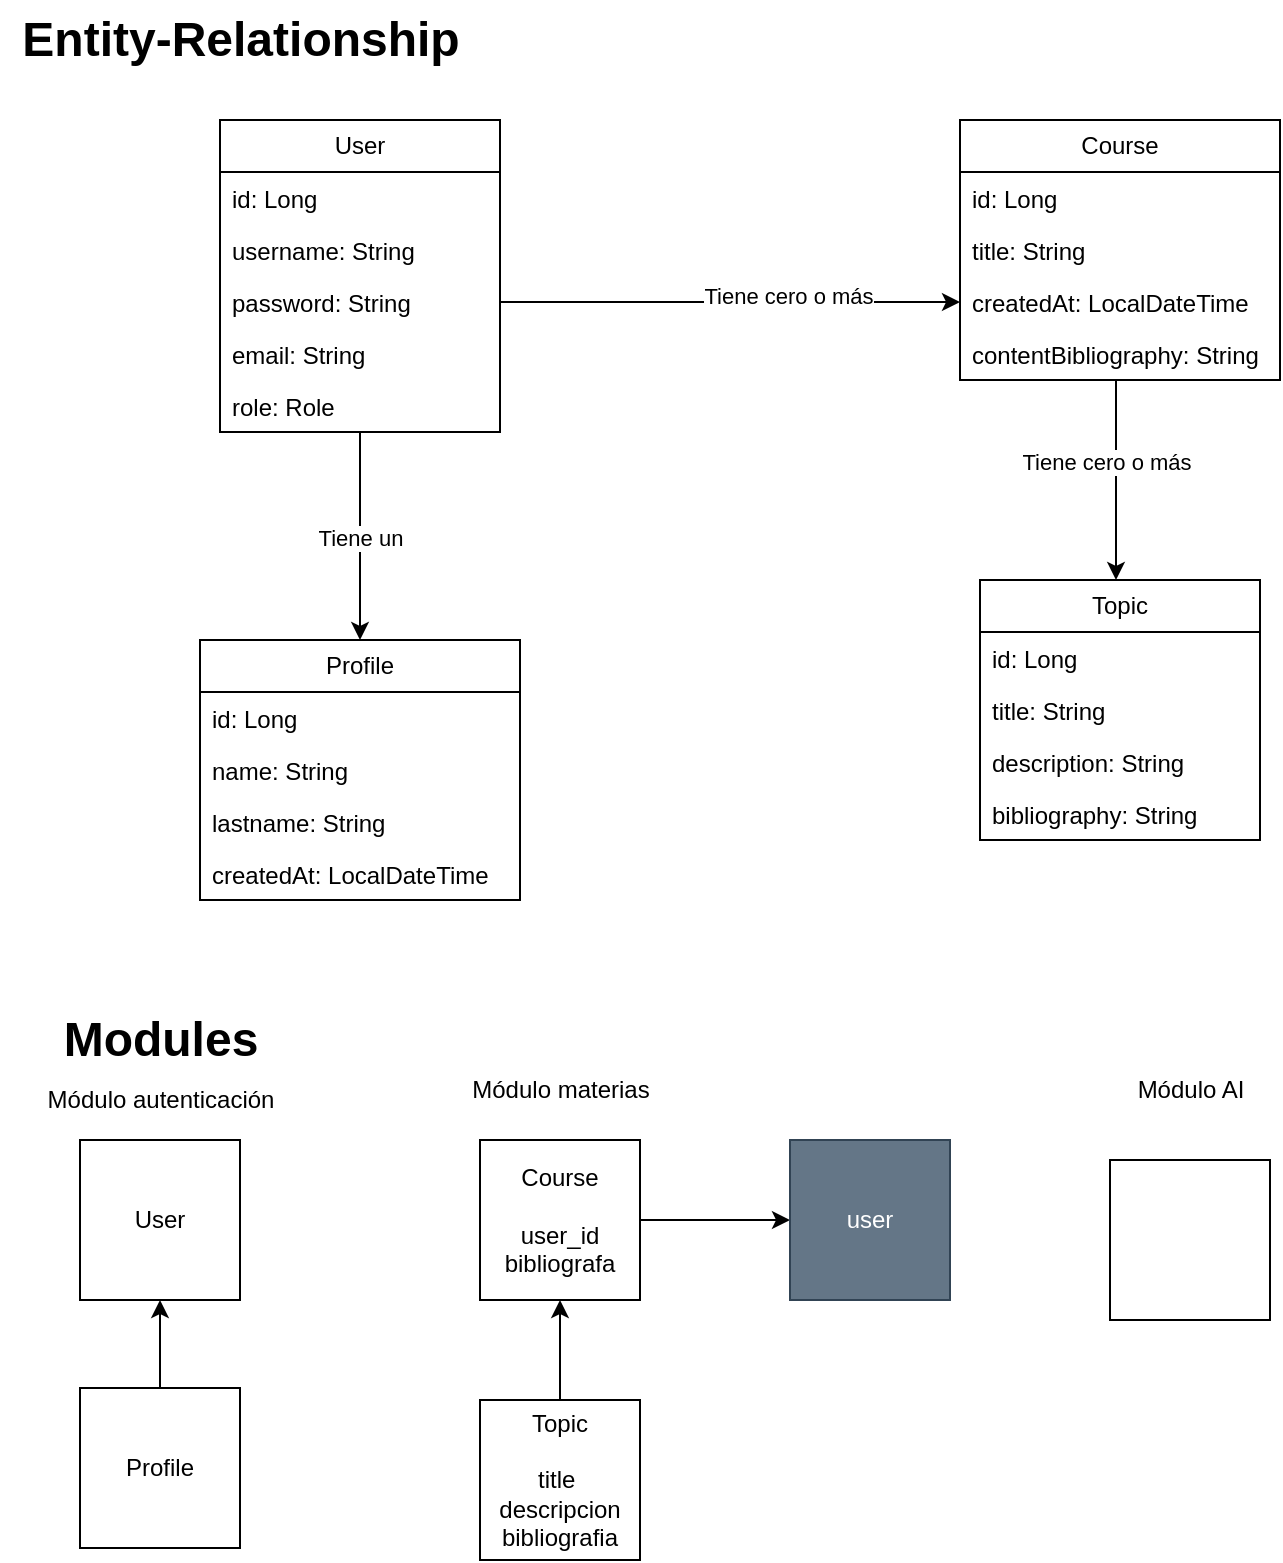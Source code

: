 <mxfile>
    <diagram id="23iRSUPoRavnBvh4doch" name="Page-1">
        <mxGraphModel dx="662" dy="358" grid="1" gridSize="10" guides="1" tooltips="1" connect="1" arrows="1" fold="1" page="1" pageScale="1" pageWidth="827" pageHeight="1169" math="0" shadow="0">
            <root>
                <mxCell id="0"/>
                <mxCell id="1" parent="0"/>
                <mxCell id="67" style="edgeStyle=orthogonalEdgeStyle;rounded=0;orthogonalLoop=1;jettySize=auto;html=1;" parent="1" source="64" target="65" edge="1">
                    <mxGeometry relative="1" as="geometry"/>
                </mxCell>
                <mxCell id="64" value="Course&lt;br&gt;&lt;br&gt;user_id&lt;br&gt;bibliografa" style="whiteSpace=wrap;html=1;aspect=fixed;" parent="1" vertex="1">
                    <mxGeometry x="270" y="590" width="80" height="80" as="geometry"/>
                </mxCell>
                <mxCell id="65" value="user" style="whiteSpace=wrap;html=1;aspect=fixed;fillColor=#647687;fontColor=#ffffff;strokeColor=#314354;" parent="1" vertex="1">
                    <mxGeometry x="425" y="590" width="80" height="80" as="geometry"/>
                </mxCell>
                <mxCell id="68" value="Módulo materias" style="text;html=1;align=center;verticalAlign=middle;resizable=0;points=[];autosize=1;strokeColor=none;fillColor=none;" parent="1" vertex="1">
                    <mxGeometry x="255" y="550" width="110" height="30" as="geometry"/>
                </mxCell>
                <mxCell id="71" style="edgeStyle=orthogonalEdgeStyle;rounded=0;orthogonalLoop=1;jettySize=auto;html=1;entryX=0.5;entryY=1;entryDx=0;entryDy=0;" parent="1" source="69" target="64" edge="1">
                    <mxGeometry relative="1" as="geometry"/>
                </mxCell>
                <mxCell id="69" value="Topic&lt;br&gt;&lt;br&gt;title&amp;nbsp;&lt;br&gt;descripcion&lt;br&gt;bibliografia" style="whiteSpace=wrap;html=1;aspect=fixed;" parent="1" vertex="1">
                    <mxGeometry x="270" y="720" width="80" height="80" as="geometry"/>
                </mxCell>
                <mxCell id="72" value="User" style="whiteSpace=wrap;html=1;aspect=fixed;" parent="1" vertex="1">
                    <mxGeometry x="70" y="590" width="80" height="80" as="geometry"/>
                </mxCell>
                <mxCell id="74" style="edgeStyle=orthogonalEdgeStyle;rounded=0;orthogonalLoop=1;jettySize=auto;html=1;entryX=0.5;entryY=1;entryDx=0;entryDy=0;" parent="1" source="73" target="72" edge="1">
                    <mxGeometry relative="1" as="geometry"/>
                </mxCell>
                <mxCell id="73" value="Profile" style="whiteSpace=wrap;html=1;aspect=fixed;" parent="1" vertex="1">
                    <mxGeometry x="70" y="714" width="80" height="80" as="geometry"/>
                </mxCell>
                <mxCell id="75" value="Módulo autenticación" style="text;html=1;align=center;verticalAlign=middle;resizable=0;points=[];autosize=1;strokeColor=none;fillColor=none;" parent="1" vertex="1">
                    <mxGeometry x="40" y="555" width="140" height="30" as="geometry"/>
                </mxCell>
                <mxCell id="81" value="" style="group" parent="1" vertex="1" connectable="0">
                    <mxGeometry x="130" y="80" width="540" height="390" as="geometry"/>
                </mxCell>
                <mxCell id="4" value="User" style="swimlane;fontStyle=0;childLayout=stackLayout;horizontal=1;startSize=26;fillColor=none;horizontalStack=0;resizeParent=1;resizeParentMax=0;resizeLast=0;collapsible=1;marginBottom=0;whiteSpace=wrap;html=1;" parent="81" vertex="1">
                    <mxGeometry x="10" width="140" height="156" as="geometry"/>
                </mxCell>
                <mxCell id="5" value="id: Long&lt;span style=&quot;white-space: pre;&quot;&gt;&#x9;&lt;/span&gt;" style="text;strokeColor=none;fillColor=none;align=left;verticalAlign=top;spacingLeft=4;spacingRight=4;overflow=hidden;rotatable=0;points=[[0,0.5],[1,0.5]];portConstraint=eastwest;whiteSpace=wrap;html=1;" parent="4" vertex="1">
                    <mxGeometry y="26" width="140" height="26" as="geometry"/>
                </mxCell>
                <mxCell id="6" value="username: String" style="text;strokeColor=none;fillColor=none;align=left;verticalAlign=top;spacingLeft=4;spacingRight=4;overflow=hidden;rotatable=0;points=[[0,0.5],[1,0.5]];portConstraint=eastwest;whiteSpace=wrap;html=1;" parent="4" vertex="1">
                    <mxGeometry y="52" width="140" height="26" as="geometry"/>
                </mxCell>
                <mxCell id="7" value="password: String&lt;div&gt;&lt;br&gt;&lt;/div&gt;" style="text;strokeColor=none;fillColor=none;align=left;verticalAlign=top;spacingLeft=4;spacingRight=4;overflow=hidden;rotatable=0;points=[[0,0.5],[1,0.5]];portConstraint=eastwest;whiteSpace=wrap;html=1;" parent="4" vertex="1">
                    <mxGeometry y="78" width="140" height="26" as="geometry"/>
                </mxCell>
                <mxCell id="77" value="&lt;div&gt;email: String&lt;/div&gt;" style="text;strokeColor=none;fillColor=none;align=left;verticalAlign=top;spacingLeft=4;spacingRight=4;overflow=hidden;rotatable=0;points=[[0,0.5],[1,0.5]];portConstraint=eastwest;whiteSpace=wrap;html=1;" parent="4" vertex="1">
                    <mxGeometry y="104" width="140" height="26" as="geometry"/>
                </mxCell>
                <mxCell id="8" value="&lt;div&gt;role: Role&lt;/div&gt;" style="text;strokeColor=none;fillColor=none;align=left;verticalAlign=top;spacingLeft=4;spacingRight=4;overflow=hidden;rotatable=0;points=[[0,0.5],[1,0.5]];portConstraint=eastwest;whiteSpace=wrap;html=1;" parent="4" vertex="1">
                    <mxGeometry y="130" width="140" height="26" as="geometry"/>
                </mxCell>
                <mxCell id="9" value="Profile" style="swimlane;fontStyle=0;childLayout=stackLayout;horizontal=1;startSize=26;fillColor=none;horizontalStack=0;resizeParent=1;resizeParentMax=0;resizeLast=0;collapsible=1;marginBottom=0;whiteSpace=wrap;html=1;" parent="81" vertex="1">
                    <mxGeometry y="260" width="160" height="130" as="geometry"/>
                </mxCell>
                <mxCell id="10" value="id: Long&lt;span style=&quot;white-space: pre;&quot;&gt;&#x9;&lt;/span&gt;" style="text;strokeColor=none;fillColor=none;align=left;verticalAlign=top;spacingLeft=4;spacingRight=4;overflow=hidden;rotatable=0;points=[[0,0.5],[1,0.5]];portConstraint=eastwest;whiteSpace=wrap;html=1;" parent="9" vertex="1">
                    <mxGeometry y="26" width="160" height="26" as="geometry"/>
                </mxCell>
                <mxCell id="11" value="name: String&lt;div&gt;&lt;br&gt;&lt;/div&gt;" style="text;strokeColor=none;fillColor=none;align=left;verticalAlign=top;spacingLeft=4;spacingRight=4;overflow=hidden;rotatable=0;points=[[0,0.5],[1,0.5]];portConstraint=eastwest;whiteSpace=wrap;html=1;" parent="9" vertex="1">
                    <mxGeometry y="52" width="160" height="26" as="geometry"/>
                </mxCell>
                <mxCell id="12" value="lastname: String&lt;div&gt;&lt;br&gt;&lt;/div&gt;" style="text;strokeColor=none;fillColor=none;align=left;verticalAlign=top;spacingLeft=4;spacingRight=4;overflow=hidden;rotatable=0;points=[[0,0.5],[1,0.5]];portConstraint=eastwest;whiteSpace=wrap;html=1;" parent="9" vertex="1">
                    <mxGeometry y="78" width="160" height="26" as="geometry"/>
                </mxCell>
                <mxCell id="13" value="createdAt: LocalDateTime&lt;div&gt;&lt;br&gt;&lt;/div&gt;" style="text;strokeColor=none;fillColor=none;align=left;verticalAlign=top;spacingLeft=4;spacingRight=4;overflow=hidden;rotatable=0;points=[[0,0.5],[1,0.5]];portConstraint=eastwest;whiteSpace=wrap;html=1;" parent="9" vertex="1">
                    <mxGeometry y="104" width="160" height="26" as="geometry"/>
                </mxCell>
                <mxCell id="19" value="Topic" style="swimlane;fontStyle=0;childLayout=stackLayout;horizontal=1;startSize=26;fillColor=none;horizontalStack=0;resizeParent=1;resizeParentMax=0;resizeLast=0;collapsible=1;marginBottom=0;whiteSpace=wrap;html=1;" parent="81" vertex="1">
                    <mxGeometry x="390" y="230" width="140" height="130" as="geometry"/>
                </mxCell>
                <mxCell id="20" value="id: Long&lt;span style=&quot;white-space: pre;&quot;&gt;&#x9;&lt;/span&gt;" style="text;strokeColor=none;fillColor=none;align=left;verticalAlign=top;spacingLeft=4;spacingRight=4;overflow=hidden;rotatable=0;points=[[0,0.5],[1,0.5]];portConstraint=eastwest;whiteSpace=wrap;html=1;" parent="19" vertex="1">
                    <mxGeometry y="26" width="140" height="26" as="geometry"/>
                </mxCell>
                <mxCell id="21" value="title: String&lt;div&gt;&lt;br&gt;&lt;/div&gt;" style="text;strokeColor=none;fillColor=none;align=left;verticalAlign=top;spacingLeft=4;spacingRight=4;overflow=hidden;rotatable=0;points=[[0,0.5],[1,0.5]];portConstraint=eastwest;whiteSpace=wrap;html=1;" parent="19" vertex="1">
                    <mxGeometry y="52" width="140" height="26" as="geometry"/>
                </mxCell>
                <mxCell id="22" value="description: String&lt;div&gt;&lt;br&gt;&lt;/div&gt;" style="text;strokeColor=none;fillColor=none;align=left;verticalAlign=top;spacingLeft=4;spacingRight=4;overflow=hidden;rotatable=0;points=[[0,0.5],[1,0.5]];portConstraint=eastwest;whiteSpace=wrap;html=1;" parent="19" vertex="1">
                    <mxGeometry y="78" width="140" height="26" as="geometry"/>
                </mxCell>
                <mxCell id="23" value="bibliography: String&lt;br&gt;&lt;div&gt;&lt;br&gt;&lt;/div&gt;" style="text;strokeColor=none;fillColor=none;align=left;verticalAlign=top;spacingLeft=4;spacingRight=4;overflow=hidden;rotatable=0;points=[[0,0.5],[1,0.5]];portConstraint=eastwest;whiteSpace=wrap;html=1;" parent="19" vertex="1">
                    <mxGeometry y="104" width="140" height="26" as="geometry"/>
                </mxCell>
                <mxCell id="24" style="edgeStyle=orthogonalEdgeStyle;rounded=0;orthogonalLoop=1;jettySize=auto;html=1;entryX=0.5;entryY=0;entryDx=0;entryDy=0;exitX=0.484;exitY=1;exitDx=0;exitDy=0;exitPerimeter=0;" parent="81" source="8" target="9" edge="1">
                    <mxGeometry relative="1" as="geometry">
                        <mxPoint x="-160" y="157" as="sourcePoint"/>
                        <Array as="points">
                            <mxPoint x="80" y="156"/>
                        </Array>
                    </mxGeometry>
                </mxCell>
                <mxCell id="78" value="Tiene un" style="edgeLabel;html=1;align=center;verticalAlign=middle;resizable=0;points=[];" parent="24" vertex="1" connectable="0">
                    <mxGeometry x="-0.2" y="2" relative="1" as="geometry">
                        <mxPoint x="-2" y="12" as="offset"/>
                    </mxGeometry>
                </mxCell>
                <mxCell id="26" style="edgeStyle=orthogonalEdgeStyle;rounded=0;orthogonalLoop=1;jettySize=auto;html=1;exitX=1;exitY=0.5;exitDx=0;exitDy=0;entryX=0;entryY=0.5;entryDx=0;entryDy=0;" parent="81" source="7" target="51" edge="1">
                    <mxGeometry relative="1" as="geometry">
                        <Array as="points">
                            <mxPoint x="150" y="91"/>
                            <mxPoint x="150" y="91"/>
                        </Array>
                        <mxPoint x="360" y="91" as="targetPoint"/>
                    </mxGeometry>
                </mxCell>
                <mxCell id="27" value="Tiene cero o más" style="edgeLabel;html=1;align=center;verticalAlign=middle;resizable=0;points=[];" parent="26" vertex="1" connectable="0">
                    <mxGeometry x="0.25" y="3" relative="1" as="geometry">
                        <mxPoint as="offset"/>
                    </mxGeometry>
                </mxCell>
                <mxCell id="48" value="Course" style="swimlane;fontStyle=0;childLayout=stackLayout;horizontal=1;startSize=26;fillColor=none;horizontalStack=0;resizeParent=1;resizeParentMax=0;resizeLast=0;collapsible=1;marginBottom=0;whiteSpace=wrap;html=1;" parent="81" vertex="1">
                    <mxGeometry x="380" width="160" height="130" as="geometry"/>
                </mxCell>
                <mxCell id="49" value="id: Long&lt;span style=&quot;white-space: pre;&quot;&gt;&#x9;&lt;/span&gt;" style="text;strokeColor=none;fillColor=none;align=left;verticalAlign=top;spacingLeft=4;spacingRight=4;overflow=hidden;rotatable=0;points=[[0,0.5],[1,0.5]];portConstraint=eastwest;whiteSpace=wrap;html=1;" parent="48" vertex="1">
                    <mxGeometry y="26" width="160" height="26" as="geometry"/>
                </mxCell>
                <mxCell id="50" value="title: String&lt;div&gt;&lt;br&gt;&lt;/div&gt;" style="text;strokeColor=none;fillColor=none;align=left;verticalAlign=top;spacingLeft=4;spacingRight=4;overflow=hidden;rotatable=0;points=[[0,0.5],[1,0.5]];portConstraint=eastwest;whiteSpace=wrap;html=1;" parent="48" vertex="1">
                    <mxGeometry y="52" width="160" height="26" as="geometry"/>
                </mxCell>
                <mxCell id="51" value="createdAt: LocalDateTime&lt;div&gt;&lt;br&gt;&lt;/div&gt;" style="text;strokeColor=none;fillColor=none;align=left;verticalAlign=top;spacingLeft=4;spacingRight=4;overflow=hidden;rotatable=0;points=[[0,0.5],[1,0.5]];portConstraint=eastwest;whiteSpace=wrap;html=1;" parent="48" vertex="1">
                    <mxGeometry y="78" width="160" height="26" as="geometry"/>
                </mxCell>
                <mxCell id="79" value="contentBibliography: String" style="text;strokeColor=none;fillColor=none;align=left;verticalAlign=top;spacingLeft=4;spacingRight=4;overflow=hidden;rotatable=0;points=[[0,0.5],[1,0.5]];portConstraint=eastwest;whiteSpace=wrap;html=1;" parent="48" vertex="1">
                    <mxGeometry y="104" width="160" height="26" as="geometry"/>
                </mxCell>
                <mxCell id="28" style="edgeStyle=orthogonalEdgeStyle;rounded=0;orthogonalLoop=1;jettySize=auto;html=1;" parent="81" target="19" edge="1">
                    <mxGeometry relative="1" as="geometry">
                        <mxPoint x="460" y="130" as="sourcePoint"/>
                        <Array as="points">
                            <mxPoint x="458" y="130"/>
                        </Array>
                    </mxGeometry>
                </mxCell>
                <mxCell id="29" value="Tiene cero o más" style="edgeLabel;html=1;align=center;verticalAlign=middle;resizable=0;points=[];" parent="28" vertex="1" connectable="0">
                    <mxGeometry x="-0.176" y="-5" relative="1" as="geometry">
                        <mxPoint y="1" as="offset"/>
                    </mxGeometry>
                </mxCell>
                <mxCell id="83" value="&lt;font style=&quot;font-size: 24px;&quot;&gt;&lt;b&gt;Entity-Relationship&lt;/b&gt;&lt;/font&gt;" style="text;html=1;align=center;verticalAlign=middle;resizable=0;points=[];autosize=1;strokeColor=none;fillColor=none;" parent="1" vertex="1">
                    <mxGeometry x="30" y="20" width="240" height="40" as="geometry"/>
                </mxCell>
                <mxCell id="84" value="&lt;font style=&quot;font-size: 24px;&quot;&gt;&lt;b&gt;Modules&lt;/b&gt;&lt;/font&gt;" style="text;html=1;align=center;verticalAlign=middle;resizable=0;points=[];autosize=1;strokeColor=none;fillColor=none;" parent="1" vertex="1">
                    <mxGeometry x="50" y="520" width="120" height="40" as="geometry"/>
                </mxCell>
                <mxCell id="85" value="Módulo AI" style="text;html=1;align=center;verticalAlign=middle;resizable=0;points=[];autosize=1;strokeColor=none;fillColor=none;" vertex="1" parent="1">
                    <mxGeometry x="585" y="550" width="80" height="30" as="geometry"/>
                </mxCell>
                <mxCell id="86" value="" style="whiteSpace=wrap;html=1;aspect=fixed;" vertex="1" parent="1">
                    <mxGeometry x="585" y="600" width="80" height="80" as="geometry"/>
                </mxCell>
            </root>
        </mxGraphModel>
    </diagram>
</mxfile>